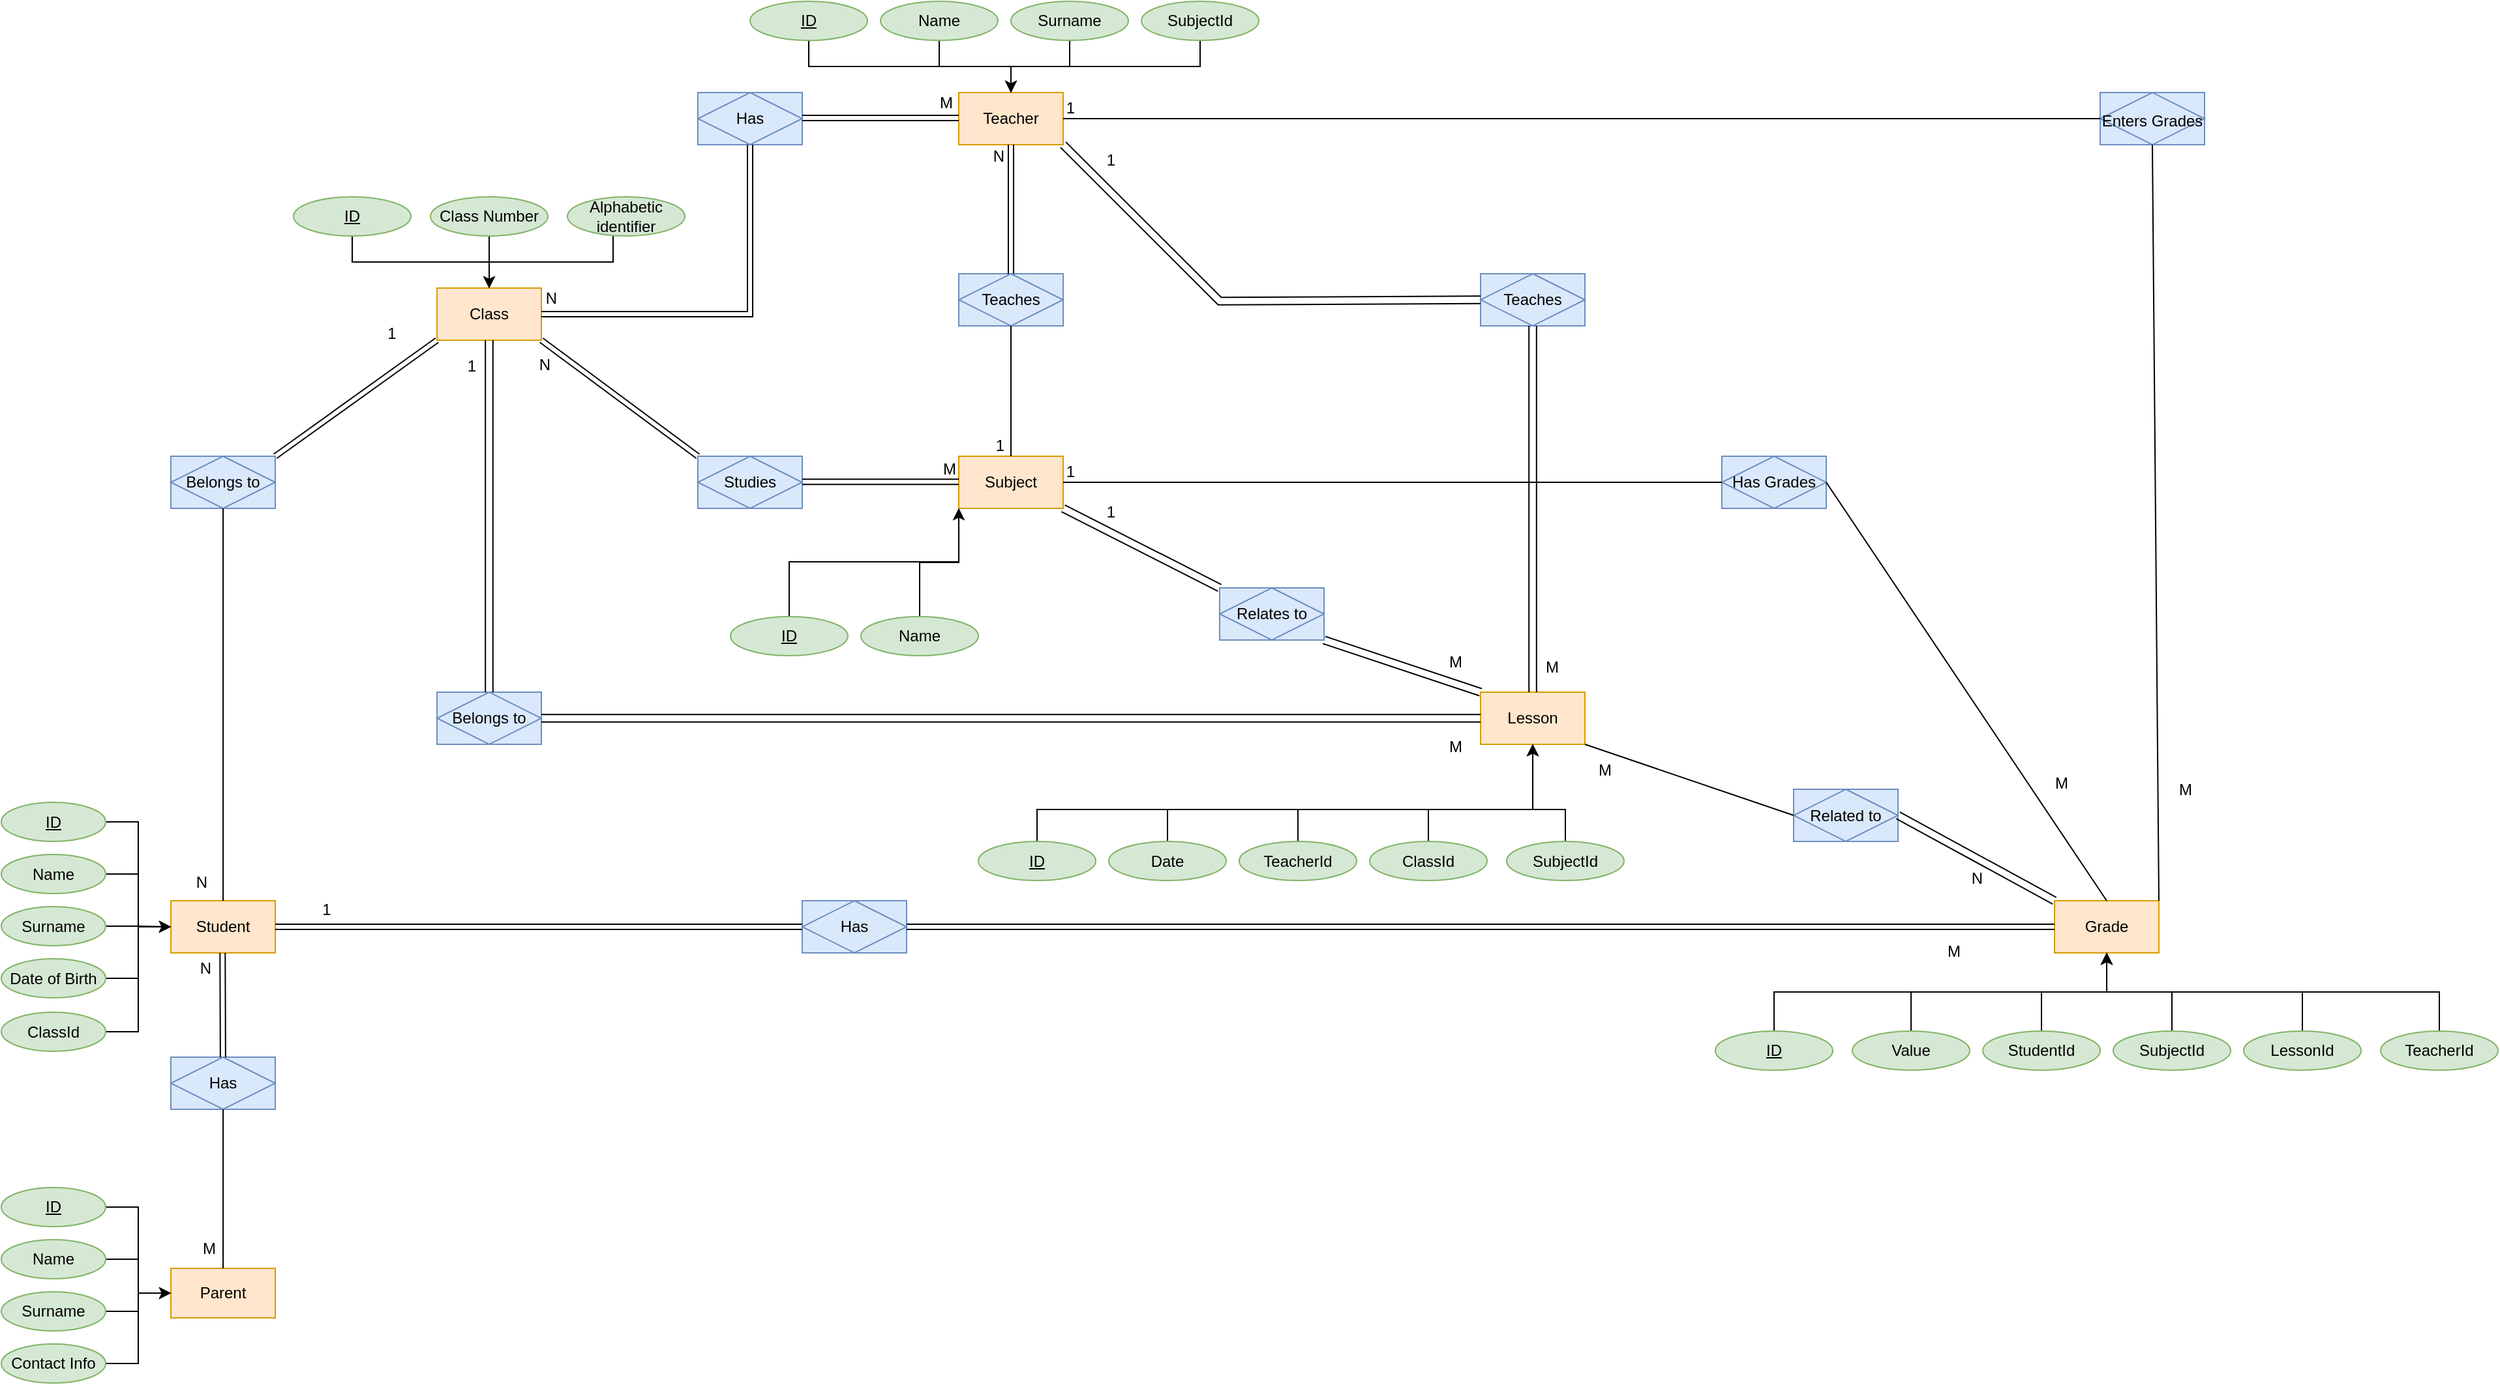 <mxfile version="22.0.8" type="device" pages="2">
  <diagram name="Страница — 1" id="Nd0zr17Eo7cc95A9aSMg">
    <mxGraphModel dx="1669" dy="674" grid="1" gridSize="10" guides="1" tooltips="1" connect="1" arrows="1" fold="1" page="1" pageScale="1" pageWidth="3300" pageHeight="4681" math="0" shadow="0">
      <root>
        <mxCell id="0" />
        <mxCell id="1" parent="0" />
        <mxCell id="23p0zSZ361LVQk1D0dd5-1" value="Student&lt;br&gt;" style="rounded=0;whiteSpace=wrap;html=1;fillColor=#ffe6cc;strokeColor=#d79b00;" parent="1" vertex="1">
          <mxGeometry x="236" y="760" width="80" height="40" as="geometry" />
        </mxCell>
        <mxCell id="23p0zSZ361LVQk1D0dd5-46" style="edgeStyle=orthogonalEdgeStyle;rounded=0;orthogonalLoop=1;jettySize=auto;html=1;entryX=0;entryY=0.5;entryDx=0;entryDy=0;" parent="1" source="23p0zSZ361LVQk1D0dd5-2" target="23p0zSZ361LVQk1D0dd5-1" edge="1">
          <mxGeometry relative="1" as="geometry" />
        </mxCell>
        <mxCell id="23p0zSZ361LVQk1D0dd5-2" value="&lt;u&gt;ID&lt;/u&gt;" style="ellipse;whiteSpace=wrap;html=1;fillColor=#d5e8d4;strokeColor=#82b366;" parent="1" vertex="1">
          <mxGeometry x="106" y="684.5" width="80" height="30" as="geometry" />
        </mxCell>
        <mxCell id="23p0zSZ361LVQk1D0dd5-44" style="edgeStyle=orthogonalEdgeStyle;rounded=0;orthogonalLoop=1;jettySize=auto;html=1;entryX=0;entryY=0.5;entryDx=0;entryDy=0;" parent="1" source="23p0zSZ361LVQk1D0dd5-3" target="23p0zSZ361LVQk1D0dd5-1" edge="1">
          <mxGeometry relative="1" as="geometry" />
        </mxCell>
        <mxCell id="23p0zSZ361LVQk1D0dd5-3" value="Name" style="ellipse;whiteSpace=wrap;html=1;fillColor=#d5e8d4;strokeColor=#82b366;" parent="1" vertex="1">
          <mxGeometry x="106" y="724.5" width="80" height="30" as="geometry" />
        </mxCell>
        <mxCell id="AqB2Rs3mdMIoe19Igv_4-3" style="edgeStyle=orthogonalEdgeStyle;rounded=0;orthogonalLoop=1;jettySize=auto;html=1;entryX=0;entryY=0.5;entryDx=0;entryDy=0;" edge="1" parent="1" source="23p0zSZ361LVQk1D0dd5-7" target="23p0zSZ361LVQk1D0dd5-1">
          <mxGeometry relative="1" as="geometry" />
        </mxCell>
        <mxCell id="23p0zSZ361LVQk1D0dd5-7" value="Surname" style="ellipse;whiteSpace=wrap;html=1;fillColor=#d5e8d4;strokeColor=#82b366;" parent="1" vertex="1">
          <mxGeometry x="106" y="764.5" width="80" height="30" as="geometry" />
        </mxCell>
        <mxCell id="23p0zSZ361LVQk1D0dd5-47" style="edgeStyle=orthogonalEdgeStyle;rounded=0;orthogonalLoop=1;jettySize=auto;html=1;entryX=0;entryY=0.5;entryDx=0;entryDy=0;" parent="1" source="23p0zSZ361LVQk1D0dd5-8" target="23p0zSZ361LVQk1D0dd5-1" edge="1">
          <mxGeometry relative="1" as="geometry" />
        </mxCell>
        <mxCell id="23p0zSZ361LVQk1D0dd5-8" value="Date of Birth" style="ellipse;whiteSpace=wrap;html=1;fillColor=#d5e8d4;strokeColor=#82b366;" parent="1" vertex="1">
          <mxGeometry x="106" y="804.5" width="80" height="30" as="geometry" />
        </mxCell>
        <mxCell id="23p0zSZ361LVQk1D0dd5-21" value="Class" style="rounded=0;whiteSpace=wrap;html=1;fillColor=#ffe6cc;strokeColor=#d79b00;" parent="1" vertex="1">
          <mxGeometry x="440" y="290" width="80" height="40" as="geometry" />
        </mxCell>
        <mxCell id="23p0zSZ361LVQk1D0dd5-27" style="edgeStyle=orthogonalEdgeStyle;rounded=0;orthogonalLoop=1;jettySize=auto;html=1;" parent="1" source="23p0zSZ361LVQk1D0dd5-22" target="23p0zSZ361LVQk1D0dd5-21" edge="1">
          <mxGeometry relative="1" as="geometry">
            <Array as="points">
              <mxPoint x="375" y="270" />
              <mxPoint x="480" y="270" />
            </Array>
          </mxGeometry>
        </mxCell>
        <mxCell id="23p0zSZ361LVQk1D0dd5-22" value="&lt;u&gt;ID&lt;/u&gt;" style="ellipse;whiteSpace=wrap;html=1;fillColor=#d5e8d4;strokeColor=#82b366;" parent="1" vertex="1">
          <mxGeometry x="330" y="220" width="90" height="30" as="geometry" />
        </mxCell>
        <mxCell id="23p0zSZ361LVQk1D0dd5-28" value="" style="edgeStyle=orthogonalEdgeStyle;rounded=0;orthogonalLoop=1;jettySize=auto;html=1;" parent="1" source="23p0zSZ361LVQk1D0dd5-23" target="23p0zSZ361LVQk1D0dd5-21" edge="1">
          <mxGeometry relative="1" as="geometry">
            <Array as="points">
              <mxPoint x="480" y="270" />
              <mxPoint x="480" y="270" />
            </Array>
          </mxGeometry>
        </mxCell>
        <mxCell id="23p0zSZ361LVQk1D0dd5-23" value="Class Number" style="ellipse;whiteSpace=wrap;html=1;fillColor=#d5e8d4;strokeColor=#82b366;" parent="1" vertex="1">
          <mxGeometry x="435" y="220" width="90" height="30" as="geometry" />
        </mxCell>
        <mxCell id="23p0zSZ361LVQk1D0dd5-29" style="edgeStyle=orthogonalEdgeStyle;rounded=0;orthogonalLoop=1;jettySize=auto;html=1;" parent="1" target="23p0zSZ361LVQk1D0dd5-21" edge="1">
          <mxGeometry relative="1" as="geometry">
            <mxPoint x="575" y="249.625" as="sourcePoint" />
            <Array as="points">
              <mxPoint x="575" y="270" />
              <mxPoint x="480" y="270" />
            </Array>
          </mxGeometry>
        </mxCell>
        <mxCell id="23p0zSZ361LVQk1D0dd5-25" value="Alphabetic identifier" style="ellipse;whiteSpace=wrap;html=1;fillColor=#d5e8d4;strokeColor=#82b366;" parent="1" vertex="1">
          <mxGeometry x="540" y="220" width="90" height="30" as="geometry" />
        </mxCell>
        <mxCell id="23p0zSZ361LVQk1D0dd5-30" value="Belongs to" style="shape=associativeEntity;whiteSpace=wrap;html=1;align=center;fillColor=#dae8fc;strokeColor=#6c8ebf;" parent="1" vertex="1">
          <mxGeometry x="236" y="419" width="80" height="40" as="geometry" />
        </mxCell>
        <mxCell id="23p0zSZ361LVQk1D0dd5-49" value="" style="shape=link;html=1;rounded=0;exitX=0;exitY=1;exitDx=0;exitDy=0;entryX=1;entryY=0;entryDx=0;entryDy=0;" parent="1" target="23p0zSZ361LVQk1D0dd5-30" edge="1" source="23p0zSZ361LVQk1D0dd5-21">
          <mxGeometry relative="1" as="geometry">
            <mxPoint x="479.71" y="330" as="sourcePoint" />
            <mxPoint x="480" y="370" as="targetPoint" />
          </mxGeometry>
        </mxCell>
        <mxCell id="23p0zSZ361LVQk1D0dd5-54" value="Parent" style="rounded=0;whiteSpace=wrap;html=1;fillColor=#ffe6cc;strokeColor=#d79b00;" parent="1" vertex="1">
          <mxGeometry x="236" y="1042" width="80" height="38" as="geometry" />
        </mxCell>
        <mxCell id="23p0zSZ361LVQk1D0dd5-63" style="edgeStyle=orthogonalEdgeStyle;rounded=0;orthogonalLoop=1;jettySize=auto;html=1;entryX=0;entryY=0.5;entryDx=0;entryDy=0;" parent="1" source="23p0zSZ361LVQk1D0dd5-57" target="23p0zSZ361LVQk1D0dd5-54" edge="1">
          <mxGeometry relative="1" as="geometry" />
        </mxCell>
        <mxCell id="23p0zSZ361LVQk1D0dd5-57" value="&lt;u&gt;ID&lt;/u&gt;" style="ellipse;whiteSpace=wrap;html=1;fillColor=#d5e8d4;strokeColor=#82b366;" parent="1" vertex="1">
          <mxGeometry x="106" y="980" width="80" height="30" as="geometry" />
        </mxCell>
        <mxCell id="23p0zSZ361LVQk1D0dd5-64" style="edgeStyle=orthogonalEdgeStyle;rounded=0;orthogonalLoop=1;jettySize=auto;html=1;entryX=0;entryY=0.5;entryDx=0;entryDy=0;" parent="1" source="23p0zSZ361LVQk1D0dd5-58" target="23p0zSZ361LVQk1D0dd5-54" edge="1">
          <mxGeometry relative="1" as="geometry" />
        </mxCell>
        <mxCell id="23p0zSZ361LVQk1D0dd5-58" value="Name" style="ellipse;whiteSpace=wrap;html=1;fillColor=#d5e8d4;strokeColor=#82b366;" parent="1" vertex="1">
          <mxGeometry x="106" y="1020" width="80" height="30" as="geometry" />
        </mxCell>
        <mxCell id="23p0zSZ361LVQk1D0dd5-65" style="edgeStyle=orthogonalEdgeStyle;rounded=0;orthogonalLoop=1;jettySize=auto;html=1;entryX=0;entryY=0.5;entryDx=0;entryDy=0;" parent="1" source="23p0zSZ361LVQk1D0dd5-59" target="23p0zSZ361LVQk1D0dd5-54" edge="1">
          <mxGeometry relative="1" as="geometry" />
        </mxCell>
        <mxCell id="23p0zSZ361LVQk1D0dd5-59" value="Surname" style="ellipse;whiteSpace=wrap;html=1;fillColor=#d5e8d4;strokeColor=#82b366;" parent="1" vertex="1">
          <mxGeometry x="106" y="1060" width="80" height="30" as="geometry" />
        </mxCell>
        <mxCell id="23p0zSZ361LVQk1D0dd5-66" style="edgeStyle=orthogonalEdgeStyle;rounded=0;orthogonalLoop=1;jettySize=auto;html=1;entryX=0;entryY=0.5;entryDx=0;entryDy=0;" parent="1" source="23p0zSZ361LVQk1D0dd5-60" target="23p0zSZ361LVQk1D0dd5-54" edge="1">
          <mxGeometry relative="1" as="geometry" />
        </mxCell>
        <mxCell id="23p0zSZ361LVQk1D0dd5-60" value="Contact Info" style="ellipse;whiteSpace=wrap;html=1;fillColor=#d5e8d4;strokeColor=#82b366;" parent="1" vertex="1">
          <mxGeometry x="106" y="1100" width="80" height="30" as="geometry" />
        </mxCell>
        <mxCell id="23p0zSZ361LVQk1D0dd5-62" value="Has" style="shape=associativeEntity;whiteSpace=wrap;html=1;align=center;fillColor=#dae8fc;strokeColor=#6c8ebf;" parent="1" vertex="1">
          <mxGeometry x="236" y="880" width="80" height="40" as="geometry" />
        </mxCell>
        <mxCell id="23p0zSZ361LVQk1D0dd5-68" value="" style="shape=link;html=1;rounded=0;exitX=0.5;exitY=1;exitDx=0;exitDy=0;entryX=0.5;entryY=0;entryDx=0;entryDy=0;" parent="1" edge="1">
          <mxGeometry relative="1" as="geometry">
            <mxPoint x="275.64" y="800" as="sourcePoint" />
            <mxPoint x="275.93" y="880" as="targetPoint" />
          </mxGeometry>
        </mxCell>
        <mxCell id="23p0zSZ361LVQk1D0dd5-69" value="N" style="resizable=0;html=1;align=right;verticalAlign=bottom;" parent="23p0zSZ361LVQk1D0dd5-68" connectable="0" vertex="1">
          <mxGeometry x="1" relative="1" as="geometry">
            <mxPoint x="-8" y="-59" as="offset" />
          </mxGeometry>
        </mxCell>
        <mxCell id="23p0zSZ361LVQk1D0dd5-73" value="Teacher" style="rounded=0;whiteSpace=wrap;html=1;fillColor=#ffe6cc;strokeColor=#d79b00;" parent="1" vertex="1">
          <mxGeometry x="840" y="140" width="80" height="40" as="geometry" />
        </mxCell>
        <mxCell id="23p0zSZ361LVQk1D0dd5-78" style="edgeStyle=orthogonalEdgeStyle;rounded=0;orthogonalLoop=1;jettySize=auto;html=1;entryX=0.5;entryY=0;entryDx=0;entryDy=0;" parent="1" source="23p0zSZ361LVQk1D0dd5-74" target="23p0zSZ361LVQk1D0dd5-73" edge="1">
          <mxGeometry relative="1" as="geometry">
            <Array as="points">
              <mxPoint x="725" y="120" />
              <mxPoint x="880" y="120" />
            </Array>
          </mxGeometry>
        </mxCell>
        <mxCell id="23p0zSZ361LVQk1D0dd5-74" value="&lt;u&gt;ID&lt;/u&gt;" style="ellipse;whiteSpace=wrap;html=1;fillColor=#d5e8d4;strokeColor=#82b366;" parent="1" vertex="1">
          <mxGeometry x="680" y="70" width="90" height="30" as="geometry" />
        </mxCell>
        <mxCell id="23p0zSZ361LVQk1D0dd5-79" style="edgeStyle=orthogonalEdgeStyle;rounded=0;orthogonalLoop=1;jettySize=auto;html=1;exitX=0.5;exitY=1;exitDx=0;exitDy=0;entryX=0.5;entryY=0;entryDx=0;entryDy=0;" parent="1" source="23p0zSZ361LVQk1D0dd5-75" target="23p0zSZ361LVQk1D0dd5-73" edge="1">
          <mxGeometry relative="1" as="geometry" />
        </mxCell>
        <mxCell id="23p0zSZ361LVQk1D0dd5-75" value="Name" style="ellipse;whiteSpace=wrap;html=1;fillColor=#d5e8d4;strokeColor=#82b366;" parent="1" vertex="1">
          <mxGeometry x="780" y="70" width="90" height="30" as="geometry" />
        </mxCell>
        <mxCell id="23p0zSZ361LVQk1D0dd5-80" style="edgeStyle=orthogonalEdgeStyle;rounded=0;orthogonalLoop=1;jettySize=auto;html=1;entryX=0.5;entryY=0;entryDx=0;entryDy=0;" parent="1" source="23p0zSZ361LVQk1D0dd5-76" target="23p0zSZ361LVQk1D0dd5-73" edge="1">
          <mxGeometry relative="1" as="geometry" />
        </mxCell>
        <mxCell id="23p0zSZ361LVQk1D0dd5-76" value="Surname" style="ellipse;whiteSpace=wrap;html=1;fillColor=#d5e8d4;strokeColor=#82b366;" parent="1" vertex="1">
          <mxGeometry x="880" y="70" width="90" height="30" as="geometry" />
        </mxCell>
        <mxCell id="23p0zSZ361LVQk1D0dd5-81" style="edgeStyle=orthogonalEdgeStyle;rounded=0;orthogonalLoop=1;jettySize=auto;html=1;entryX=0.5;entryY=0;entryDx=0;entryDy=0;" parent="1" source="23p0zSZ361LVQk1D0dd5-77" target="23p0zSZ361LVQk1D0dd5-73" edge="1">
          <mxGeometry relative="1" as="geometry">
            <Array as="points">
              <mxPoint x="1025" y="120" />
              <mxPoint x="880" y="120" />
            </Array>
          </mxGeometry>
        </mxCell>
        <mxCell id="23p0zSZ361LVQk1D0dd5-77" value="SubjectId" style="ellipse;whiteSpace=wrap;html=1;fillColor=#d5e8d4;strokeColor=#82b366;" parent="1" vertex="1">
          <mxGeometry x="980" y="70" width="90" height="30" as="geometry" />
        </mxCell>
        <mxCell id="23p0zSZ361LVQk1D0dd5-82" value="Has" style="shape=associativeEntity;whiteSpace=wrap;html=1;align=center;fillColor=#dae8fc;strokeColor=#6c8ebf;" parent="1" vertex="1">
          <mxGeometry x="640" y="140" width="80" height="40" as="geometry" />
        </mxCell>
        <mxCell id="23p0zSZ361LVQk1D0dd5-83" value="" style="shape=link;html=1;rounded=0;exitX=0.5;exitY=1;exitDx=0;exitDy=0;entryX=1;entryY=0.5;entryDx=0;entryDy=0;" parent="1" source="23p0zSZ361LVQk1D0dd5-82" target="23p0zSZ361LVQk1D0dd5-21" edge="1">
          <mxGeometry relative="1" as="geometry">
            <mxPoint x="580" y="140" as="sourcePoint" />
            <mxPoint x="580.29" y="220" as="targetPoint" />
            <Array as="points">
              <mxPoint x="680" y="310" />
            </Array>
          </mxGeometry>
        </mxCell>
        <mxCell id="23p0zSZ361LVQk1D0dd5-89" value="" style="shape=link;html=1;rounded=0;exitX=0;exitY=0.5;exitDx=0;exitDy=0;entryX=1;entryY=0.5;entryDx=0;entryDy=0;" parent="1" edge="1">
          <mxGeometry relative="1" as="geometry">
            <mxPoint x="840" y="159.55" as="sourcePoint" />
            <mxPoint x="720" y="159.55" as="targetPoint" />
          </mxGeometry>
        </mxCell>
        <mxCell id="23p0zSZ361LVQk1D0dd5-95" value="Subject" style="rounded=0;whiteSpace=wrap;html=1;fillColor=#ffe6cc;strokeColor=#d79b00;" parent="1" vertex="1">
          <mxGeometry x="840" y="419" width="80" height="40" as="geometry" />
        </mxCell>
        <mxCell id="AqB2Rs3mdMIoe19Igv_4-44" style="edgeStyle=orthogonalEdgeStyle;rounded=0;orthogonalLoop=1;jettySize=auto;html=1;entryX=0;entryY=1;entryDx=0;entryDy=0;" edge="1" parent="1" source="23p0zSZ361LVQk1D0dd5-96" target="23p0zSZ361LVQk1D0dd5-95">
          <mxGeometry relative="1" as="geometry">
            <Array as="points">
              <mxPoint x="710" y="500" />
              <mxPoint x="840" y="500" />
            </Array>
          </mxGeometry>
        </mxCell>
        <mxCell id="23p0zSZ361LVQk1D0dd5-96" value="&lt;u&gt;ID&lt;/u&gt;" style="ellipse;whiteSpace=wrap;html=1;fillColor=#d5e8d4;strokeColor=#82b366;" parent="1" vertex="1">
          <mxGeometry x="665" y="542" width="90" height="30" as="geometry" />
        </mxCell>
        <mxCell id="AqB2Rs3mdMIoe19Igv_4-37" style="edgeStyle=orthogonalEdgeStyle;rounded=0;orthogonalLoop=1;jettySize=auto;html=1;entryX=0;entryY=1;entryDx=0;entryDy=0;" edge="1" parent="1" source="23p0zSZ361LVQk1D0dd5-97" target="23p0zSZ361LVQk1D0dd5-95">
          <mxGeometry relative="1" as="geometry" />
        </mxCell>
        <mxCell id="23p0zSZ361LVQk1D0dd5-97" value="Name" style="ellipse;whiteSpace=wrap;html=1;fillColor=#d5e8d4;strokeColor=#82b366;" parent="1" vertex="1">
          <mxGeometry x="765" y="542" width="90" height="30" as="geometry" />
        </mxCell>
        <mxCell id="23p0zSZ361LVQk1D0dd5-101" value="Studies" style="shape=associativeEntity;whiteSpace=wrap;html=1;align=center;fillColor=#dae8fc;strokeColor=#6c8ebf;" parent="1" vertex="1">
          <mxGeometry x="640" y="419" width="80" height="40" as="geometry" />
        </mxCell>
        <mxCell id="23p0zSZ361LVQk1D0dd5-107" value="" style="shape=link;html=1;rounded=0;entryX=1;entryY=1;entryDx=0;entryDy=0;exitX=0;exitY=0;exitDx=0;exitDy=0;" parent="1" source="23p0zSZ361LVQk1D0dd5-101" target="23p0zSZ361LVQk1D0dd5-21" edge="1">
          <mxGeometry relative="1" as="geometry">
            <mxPoint x="740" y="380" as="sourcePoint" />
            <mxPoint x="580" y="379" as="targetPoint" />
            <Array as="points" />
          </mxGeometry>
        </mxCell>
        <mxCell id="23p0zSZ361LVQk1D0dd5-109" value="" style="shape=link;html=1;rounded=0;exitX=0;exitY=0.5;exitDx=0;exitDy=0;entryX=1;entryY=0.5;entryDx=0;entryDy=0;" parent="1" edge="1">
          <mxGeometry relative="1" as="geometry">
            <mxPoint x="840" y="438.57" as="sourcePoint" />
            <mxPoint x="720" y="438.57" as="targetPoint" />
          </mxGeometry>
        </mxCell>
        <mxCell id="23p0zSZ361LVQk1D0dd5-113" value="M" style="resizable=0;html=1;align=right;verticalAlign=bottom;" parent="1" connectable="0" vertex="1">
          <mxGeometry x="838.0" y="437.999" as="geometry" />
        </mxCell>
        <mxCell id="23p0zSZ361LVQk1D0dd5-116" value="N" style="resizable=0;html=1;align=right;verticalAlign=bottom;" parent="1" connectable="0" vertex="1">
          <mxGeometry x="532.0" y="306.999" as="geometry" />
        </mxCell>
        <mxCell id="23p0zSZ361LVQk1D0dd5-117" value="N" style="resizable=0;html=1;align=right;verticalAlign=bottom;" parent="1" connectable="0" vertex="1">
          <mxGeometry x="527.0" y="357.999" as="geometry" />
        </mxCell>
        <mxCell id="23p0zSZ361LVQk1D0dd5-118" value="N" style="resizable=0;html=1;align=right;verticalAlign=bottom;" parent="1" connectable="0" vertex="1">
          <mxGeometry x="264.0" y="754.999" as="geometry" />
        </mxCell>
        <mxCell id="23p0zSZ361LVQk1D0dd5-120" value="Teaches" style="shape=associativeEntity;whiteSpace=wrap;html=1;align=center;fillColor=#dae8fc;strokeColor=#6c8ebf;" parent="1" vertex="1">
          <mxGeometry x="840" y="279" width="80" height="40" as="geometry" />
        </mxCell>
        <mxCell id="23p0zSZ361LVQk1D0dd5-121" value="" style="shape=link;html=1;rounded=0;entryX=0.5;entryY=1;entryDx=0;entryDy=0;exitX=0.5;exitY=0;exitDx=0;exitDy=0;" parent="1" source="23p0zSZ361LVQk1D0dd5-120" target="23p0zSZ361LVQk1D0dd5-73" edge="1">
          <mxGeometry relative="1" as="geometry">
            <mxPoint x="880" y="270" as="sourcePoint" />
            <mxPoint x="880" y="191" as="targetPoint" />
          </mxGeometry>
        </mxCell>
        <mxCell id="23p0zSZ361LVQk1D0dd5-122" value="M" style="text;html=1;align=center;verticalAlign=middle;resizable=0;points=[];autosize=1;strokeColor=none;fillColor=none;" parent="1" vertex="1">
          <mxGeometry x="815" y="133" width="30" height="30" as="geometry" />
        </mxCell>
        <mxCell id="23p0zSZ361LVQk1D0dd5-124" value="N" style="resizable=0;html=1;align=right;verticalAlign=bottom;" parent="1" connectable="0" vertex="1">
          <mxGeometry x="875.0" y="197.999" as="geometry" />
        </mxCell>
        <mxCell id="23p0zSZ361LVQk1D0dd5-127" value="Grade" style="rounded=0;whiteSpace=wrap;html=1;fillColor=#ffe6cc;strokeColor=#d79b00;" parent="1" vertex="1">
          <mxGeometry x="1680" y="760" width="80" height="40" as="geometry" />
        </mxCell>
        <mxCell id="AqB2Rs3mdMIoe19Igv_4-20" style="edgeStyle=orthogonalEdgeStyle;rounded=0;orthogonalLoop=1;jettySize=auto;html=1;" edge="1" parent="1" source="23p0zSZ361LVQk1D0dd5-128" target="23p0zSZ361LVQk1D0dd5-127">
          <mxGeometry relative="1" as="geometry">
            <Array as="points">
              <mxPoint x="1465" y="830" />
              <mxPoint x="1720" y="830" />
            </Array>
          </mxGeometry>
        </mxCell>
        <mxCell id="23p0zSZ361LVQk1D0dd5-128" value="&lt;u&gt;ID&lt;/u&gt;" style="ellipse;whiteSpace=wrap;html=1;fillColor=#d5e8d4;strokeColor=#82b366;" parent="1" vertex="1">
          <mxGeometry x="1420" y="860" width="90" height="30" as="geometry" />
        </mxCell>
        <mxCell id="AqB2Rs3mdMIoe19Igv_4-22" style="edgeStyle=orthogonalEdgeStyle;rounded=0;orthogonalLoop=1;jettySize=auto;html=1;" edge="1" parent="1" source="23p0zSZ361LVQk1D0dd5-129" target="23p0zSZ361LVQk1D0dd5-127">
          <mxGeometry relative="1" as="geometry">
            <Array as="points">
              <mxPoint x="1570" y="830" />
              <mxPoint x="1720" y="830" />
            </Array>
          </mxGeometry>
        </mxCell>
        <mxCell id="23p0zSZ361LVQk1D0dd5-129" value="Value" style="ellipse;whiteSpace=wrap;html=1;fillColor=#d5e8d4;strokeColor=#82b366;" parent="1" vertex="1">
          <mxGeometry x="1525" y="860" width="90" height="30" as="geometry" />
        </mxCell>
        <mxCell id="AqB2Rs3mdMIoe19Igv_4-23" style="edgeStyle=orthogonalEdgeStyle;rounded=0;orthogonalLoop=1;jettySize=auto;html=1;entryX=0.5;entryY=1;entryDx=0;entryDy=0;" edge="1" parent="1" source="23p0zSZ361LVQk1D0dd5-130" target="23p0zSZ361LVQk1D0dd5-127">
          <mxGeometry relative="1" as="geometry" />
        </mxCell>
        <mxCell id="23p0zSZ361LVQk1D0dd5-130" value="StudentId" style="ellipse;whiteSpace=wrap;html=1;fillColor=#d5e8d4;strokeColor=#82b366;" parent="1" vertex="1">
          <mxGeometry x="1625" y="860" width="90" height="30" as="geometry" />
        </mxCell>
        <mxCell id="AqB2Rs3mdMIoe19Igv_4-24" style="edgeStyle=orthogonalEdgeStyle;rounded=0;orthogonalLoop=1;jettySize=auto;html=1;entryX=0.5;entryY=1;entryDx=0;entryDy=0;" edge="1" parent="1" source="23p0zSZ361LVQk1D0dd5-131" target="23p0zSZ361LVQk1D0dd5-127">
          <mxGeometry relative="1" as="geometry" />
        </mxCell>
        <mxCell id="23p0zSZ361LVQk1D0dd5-131" value="SubjectId" style="ellipse;whiteSpace=wrap;html=1;fillColor=#d5e8d4;strokeColor=#82b366;" parent="1" vertex="1">
          <mxGeometry x="1725" y="860" width="90" height="30" as="geometry" />
        </mxCell>
        <mxCell id="AqB2Rs3mdMIoe19Igv_4-25" style="edgeStyle=orthogonalEdgeStyle;rounded=0;orthogonalLoop=1;jettySize=auto;html=1;entryX=0.5;entryY=1;entryDx=0;entryDy=0;" edge="1" parent="1" source="23p0zSZ361LVQk1D0dd5-132" target="23p0zSZ361LVQk1D0dd5-127">
          <mxGeometry relative="1" as="geometry">
            <Array as="points">
              <mxPoint x="1870" y="830" />
              <mxPoint x="1720" y="830" />
            </Array>
          </mxGeometry>
        </mxCell>
        <mxCell id="23p0zSZ361LVQk1D0dd5-132" value="LessonId" style="ellipse;whiteSpace=wrap;html=1;fillColor=#d5e8d4;strokeColor=#82b366;" parent="1" vertex="1">
          <mxGeometry x="1825" y="860" width="90" height="30" as="geometry" />
        </mxCell>
        <mxCell id="23p0zSZ361LVQk1D0dd5-139" value="Has" style="shape=associativeEntity;whiteSpace=wrap;html=1;align=center;fillColor=#dae8fc;strokeColor=#6c8ebf;" parent="1" vertex="1">
          <mxGeometry x="720" y="760" width="80" height="40" as="geometry" />
        </mxCell>
        <mxCell id="23p0zSZ361LVQk1D0dd5-141" value="" style="shape=link;html=1;rounded=0;entryX=1;entryY=0.5;entryDx=0;entryDy=0;exitX=0;exitY=0.5;exitDx=0;exitDy=0;" parent="1" source="23p0zSZ361LVQk1D0dd5-139" target="23p0zSZ361LVQk1D0dd5-1" edge="1">
          <mxGeometry relative="1" as="geometry">
            <mxPoint x="680" y="525" as="sourcePoint" />
            <mxPoint x="560" y="596" as="targetPoint" />
            <Array as="points" />
          </mxGeometry>
        </mxCell>
        <mxCell id="23p0zSZ361LVQk1D0dd5-142" value="" style="shape=link;html=1;rounded=0;exitX=0;exitY=0.5;exitDx=0;exitDy=0;entryX=1;entryY=0.5;entryDx=0;entryDy=0;" parent="1" source="23p0zSZ361LVQk1D0dd5-127" target="23p0zSZ361LVQk1D0dd5-139" edge="1">
          <mxGeometry relative="1" as="geometry">
            <mxPoint x="950" y="599.47" as="sourcePoint" />
            <mxPoint x="830" y="599.47" as="targetPoint" />
          </mxGeometry>
        </mxCell>
        <mxCell id="23p0zSZ361LVQk1D0dd5-144" value="1" style="text;html=1;align=center;verticalAlign=middle;resizable=0;points=[];autosize=1;strokeColor=none;fillColor=none;" parent="1" vertex="1">
          <mxGeometry x="340" y="752" width="30" height="30" as="geometry" />
        </mxCell>
        <mxCell id="23p0zSZ361LVQk1D0dd5-145" value="M" style="resizable=0;html=1;align=right;verticalAlign=bottom;" parent="1" connectable="0" vertex="1">
          <mxGeometry x="940.0" y="989.999" as="geometry">
            <mxPoint x="668" y="-182" as="offset" />
          </mxGeometry>
        </mxCell>
        <mxCell id="23p0zSZ361LVQk1D0dd5-146" value="Enters Grades&lt;span style=&quot;color: rgb(209, 213, 219); font-family: Söhne, ui-sans-serif, system-ui, -apple-system, &amp;quot;Segoe UI&amp;quot;, Roboto, Ubuntu, Cantarell, &amp;quot;Noto Sans&amp;quot;, sans-serif, &amp;quot;Helvetica Neue&amp;quot;, Arial, &amp;quot;Apple Color Emoji&amp;quot;, &amp;quot;Segoe UI Emoji&amp;quot;, &amp;quot;Segoe UI Symbol&amp;quot;, &amp;quot;Noto Color Emoji&amp;quot;; font-size: 16px; text-align: left; background-color: rgb(68, 70, 84);&quot;&gt; &lt;/span&gt;" style="shape=associativeEntity;whiteSpace=wrap;html=1;align=center;fillColor=#dae8fc;strokeColor=#6c8ebf;" parent="1" vertex="1">
          <mxGeometry x="1715" y="140" width="80" height="40" as="geometry" />
        </mxCell>
        <mxCell id="23p0zSZ361LVQk1D0dd5-147" value="" style="endArrow=none;html=1;rounded=0;exitX=0;exitY=0.5;exitDx=0;exitDy=0;entryX=1;entryY=0.5;entryDx=0;entryDy=0;" parent="1" source="23p0zSZ361LVQk1D0dd5-146" target="23p0zSZ361LVQk1D0dd5-73" edge="1">
          <mxGeometry relative="1" as="geometry">
            <mxPoint x="1080" y="154" as="sourcePoint" />
            <mxPoint x="1070" y="220" as="targetPoint" />
            <Array as="points" />
          </mxGeometry>
        </mxCell>
        <mxCell id="23p0zSZ361LVQk1D0dd5-148" value="1" style="resizable=0;html=1;align=right;verticalAlign=bottom;" parent="23p0zSZ361LVQk1D0dd5-147" connectable="0" vertex="1">
          <mxGeometry x="1" relative="1" as="geometry">
            <mxPoint x="9" as="offset" />
          </mxGeometry>
        </mxCell>
        <mxCell id="23p0zSZ361LVQk1D0dd5-149" value="" style="endArrow=none;html=1;rounded=0;exitX=1;exitY=0;exitDx=0;exitDy=0;entryX=0.5;entryY=1;entryDx=0;entryDy=0;" parent="1" source="23p0zSZ361LVQk1D0dd5-127" target="23p0zSZ361LVQk1D0dd5-146" edge="1">
          <mxGeometry relative="1" as="geometry">
            <mxPoint x="1430" y="220" as="sourcePoint" />
            <mxPoint x="1190" y="220" as="targetPoint" />
            <Array as="points" />
          </mxGeometry>
        </mxCell>
        <mxCell id="23p0zSZ361LVQk1D0dd5-153" value="M" style="text;html=1;align=center;verticalAlign=middle;resizable=0;points=[];autosize=1;strokeColor=none;fillColor=none;" parent="1" vertex="1">
          <mxGeometry x="1765" y="660" width="30" height="30" as="geometry" />
        </mxCell>
        <mxCell id="23p0zSZ361LVQk1D0dd5-154" value="Has Grades" style="shape=associativeEntity;whiteSpace=wrap;html=1;align=center;fillColor=#dae8fc;strokeColor=#6c8ebf;" parent="1" vertex="1">
          <mxGeometry x="1425" y="419" width="80" height="40" as="geometry" />
        </mxCell>
        <mxCell id="23p0zSZ361LVQk1D0dd5-155" value="" style="endArrow=none;html=1;rounded=0;exitX=0;exitY=0.5;exitDx=0;exitDy=0;entryX=1;entryY=0.5;entryDx=0;entryDy=0;" parent="1" source="23p0zSZ361LVQk1D0dd5-154" target="23p0zSZ361LVQk1D0dd5-95" edge="1">
          <mxGeometry relative="1" as="geometry">
            <mxPoint x="1160" y="330" as="sourcePoint" />
            <mxPoint x="920" y="330" as="targetPoint" />
            <Array as="points" />
          </mxGeometry>
        </mxCell>
        <mxCell id="23p0zSZ361LVQk1D0dd5-156" value="1" style="resizable=0;html=1;align=right;verticalAlign=bottom;" parent="23p0zSZ361LVQk1D0dd5-155" connectable="0" vertex="1">
          <mxGeometry x="1" relative="1" as="geometry">
            <mxPoint x="9" as="offset" />
          </mxGeometry>
        </mxCell>
        <mxCell id="23p0zSZ361LVQk1D0dd5-157" value="" style="endArrow=none;html=1;rounded=0;exitX=0.5;exitY=0;exitDx=0;exitDy=0;entryX=1;entryY=0.5;entryDx=0;entryDy=0;" parent="1" source="23p0zSZ361LVQk1D0dd5-127" target="23p0zSZ361LVQk1D0dd5-154" edge="1">
          <mxGeometry relative="1" as="geometry">
            <mxPoint x="1210" y="590" as="sourcePoint" />
            <mxPoint x="1210" y="190" as="targetPoint" />
            <Array as="points" />
          </mxGeometry>
        </mxCell>
        <mxCell id="23p0zSZ361LVQk1D0dd5-158" value="M" style="text;html=1;align=center;verticalAlign=middle;resizable=0;points=[];autosize=1;strokeColor=none;fillColor=none;" parent="1" vertex="1">
          <mxGeometry x="1670" y="654.5" width="30" height="30" as="geometry" />
        </mxCell>
        <mxCell id="AqB2Rs3mdMIoe19Igv_4-2" style="edgeStyle=orthogonalEdgeStyle;rounded=0;orthogonalLoop=1;jettySize=auto;html=1;entryX=0;entryY=0.5;entryDx=0;entryDy=0;" edge="1" parent="1" source="AqB2Rs3mdMIoe19Igv_4-1" target="23p0zSZ361LVQk1D0dd5-1">
          <mxGeometry relative="1" as="geometry" />
        </mxCell>
        <mxCell id="AqB2Rs3mdMIoe19Igv_4-1" value="ClassId" style="ellipse;whiteSpace=wrap;html=1;fillColor=#d5e8d4;strokeColor=#82b366;" vertex="1" parent="1">
          <mxGeometry x="106" y="845.5" width="80" height="30" as="geometry" />
        </mxCell>
        <mxCell id="AqB2Rs3mdMIoe19Igv_4-4" value="1" style="text;html=1;align=center;verticalAlign=middle;resizable=0;points=[];autosize=1;strokeColor=none;fillColor=none;" vertex="1" parent="1">
          <mxGeometry x="390" y="310" width="30" height="30" as="geometry" />
        </mxCell>
        <mxCell id="AqB2Rs3mdMIoe19Igv_4-7" value="" style="endArrow=none;html=1;rounded=0;exitX=0.5;exitY=0;exitDx=0;exitDy=0;entryX=0.5;entryY=1;entryDx=0;entryDy=0;" edge="1" parent="1" source="23p0zSZ361LVQk1D0dd5-1" target="23p0zSZ361LVQk1D0dd5-30">
          <mxGeometry relative="1" as="geometry">
            <mxPoint x="353" y="840.5" as="sourcePoint" />
            <mxPoint x="313" y="699.5" as="targetPoint" />
            <Array as="points" />
          </mxGeometry>
        </mxCell>
        <mxCell id="AqB2Rs3mdMIoe19Igv_4-8" value="" style="endArrow=none;html=1;rounded=0;exitX=0.5;exitY=0;exitDx=0;exitDy=0;" edge="1" parent="1" source="23p0zSZ361LVQk1D0dd5-54" target="23p0zSZ361LVQk1D0dd5-62">
          <mxGeometry relative="1" as="geometry">
            <mxPoint x="322.58" y="1000" as="sourcePoint" />
            <mxPoint x="322.58" y="920" as="targetPoint" />
            <Array as="points" />
          </mxGeometry>
        </mxCell>
        <mxCell id="AqB2Rs3mdMIoe19Igv_4-10" value="M" style="text;html=1;align=center;verticalAlign=middle;resizable=0;points=[];autosize=1;strokeColor=none;fillColor=none;" vertex="1" parent="1">
          <mxGeometry x="250" y="1012" width="30" height="30" as="geometry" />
        </mxCell>
        <mxCell id="AqB2Rs3mdMIoe19Igv_4-12" value="1" style="resizable=0;html=1;align=right;verticalAlign=bottom;" connectable="0" vertex="1" parent="1">
          <mxGeometry x="875.0" y="419" as="geometry" />
        </mxCell>
        <mxCell id="AqB2Rs3mdMIoe19Igv_4-13" value="" style="endArrow=none;html=1;rounded=0;exitX=0.5;exitY=1;exitDx=0;exitDy=0;entryX=0.5;entryY=0;entryDx=0;entryDy=0;" edge="1" parent="1" source="23p0zSZ361LVQk1D0dd5-120" target="23p0zSZ361LVQk1D0dd5-95">
          <mxGeometry relative="1" as="geometry">
            <mxPoint x="1040" y="380" as="sourcePoint" />
            <mxPoint x="920" y="380" as="targetPoint" />
            <Array as="points" />
          </mxGeometry>
        </mxCell>
        <mxCell id="AqB2Rs3mdMIoe19Igv_4-26" style="edgeStyle=orthogonalEdgeStyle;rounded=0;orthogonalLoop=1;jettySize=auto;html=1;entryX=0.5;entryY=1;entryDx=0;entryDy=0;" edge="1" parent="1" source="AqB2Rs3mdMIoe19Igv_4-15" target="23p0zSZ361LVQk1D0dd5-127">
          <mxGeometry relative="1" as="geometry">
            <Array as="points">
              <mxPoint x="1975" y="830" />
              <mxPoint x="1720" y="830" />
            </Array>
          </mxGeometry>
        </mxCell>
        <mxCell id="AqB2Rs3mdMIoe19Igv_4-15" value="TeacherId" style="ellipse;whiteSpace=wrap;html=1;fillColor=#d5e8d4;strokeColor=#82b366;" vertex="1" parent="1">
          <mxGeometry x="1930" y="860" width="90" height="30" as="geometry" />
        </mxCell>
        <mxCell id="AqB2Rs3mdMIoe19Igv_4-39" value="Lesson" style="rounded=0;whiteSpace=wrap;html=1;fillColor=#ffe6cc;strokeColor=#d79b00;" vertex="1" parent="1">
          <mxGeometry x="1240" y="600" width="80" height="40" as="geometry" />
        </mxCell>
        <mxCell id="AqB2Rs3mdMIoe19Igv_4-45" value="Relates to" style="shape=associativeEntity;whiteSpace=wrap;html=1;align=center;fillColor=#dae8fc;strokeColor=#6c8ebf;" vertex="1" parent="1">
          <mxGeometry x="1040" y="520" width="80" height="40" as="geometry" />
        </mxCell>
        <mxCell id="AqB2Rs3mdMIoe19Igv_4-46" value="" style="shape=link;html=1;rounded=0;exitX=0;exitY=0;exitDx=0;exitDy=0;entryX=1;entryY=1;entryDx=0;entryDy=0;width=5.789;" edge="1" parent="1" source="AqB2Rs3mdMIoe19Igv_4-45" target="23p0zSZ361LVQk1D0dd5-95">
          <mxGeometry relative="1" as="geometry">
            <mxPoint x="1060" y="500" as="sourcePoint" />
            <mxPoint x="940" y="500" as="targetPoint" />
          </mxGeometry>
        </mxCell>
        <mxCell id="AqB2Rs3mdMIoe19Igv_4-47" value="" style="shape=link;html=1;rounded=0;exitX=0;exitY=0;exitDx=0;exitDy=0;entryX=1;entryY=1;entryDx=0;entryDy=0;width=5.789;" edge="1" parent="1" source="AqB2Rs3mdMIoe19Igv_4-39" target="AqB2Rs3mdMIoe19Igv_4-45">
          <mxGeometry relative="1" as="geometry">
            <mxPoint x="1320" y="621" as="sourcePoint" />
            <mxPoint x="1200" y="560" as="targetPoint" />
          </mxGeometry>
        </mxCell>
        <mxCell id="AqB2Rs3mdMIoe19Igv_4-48" value="1" style="resizable=0;html=1;align=right;verticalAlign=bottom;" connectable="0" vertex="1" parent="1">
          <mxGeometry x="960" y="470.0" as="geometry" />
        </mxCell>
        <mxCell id="AqB2Rs3mdMIoe19Igv_4-49" value="M" style="resizable=0;html=1;align=right;verticalAlign=bottom;" connectable="0" vertex="1" parent="1">
          <mxGeometry x="1230.0" y="589.999" as="geometry">
            <mxPoint x="-4" y="-4" as="offset" />
          </mxGeometry>
        </mxCell>
        <mxCell id="AqB2Rs3mdMIoe19Igv_4-50" value="Teaches" style="shape=associativeEntity;whiteSpace=wrap;html=1;align=center;fillColor=#dae8fc;strokeColor=#6c8ebf;" vertex="1" parent="1">
          <mxGeometry x="1240" y="279" width="80" height="40" as="geometry" />
        </mxCell>
        <mxCell id="AqB2Rs3mdMIoe19Igv_4-52" value="" style="shape=link;html=1;rounded=0;exitX=0;exitY=0.5;exitDx=0;exitDy=0;entryX=1;entryY=1;entryDx=0;entryDy=0;width=5.789;" edge="1" parent="1" source="AqB2Rs3mdMIoe19Igv_4-50" target="23p0zSZ361LVQk1D0dd5-73">
          <mxGeometry relative="1" as="geometry">
            <mxPoint x="1120" y="307" as="sourcePoint" />
            <mxPoint x="1000" y="246" as="targetPoint" />
            <Array as="points">
              <mxPoint x="1040" y="300" />
            </Array>
          </mxGeometry>
        </mxCell>
        <mxCell id="AqB2Rs3mdMIoe19Igv_4-53" value="" style="shape=link;html=1;rounded=0;exitX=0.5;exitY=0;exitDx=0;exitDy=0;entryX=0.5;entryY=1;entryDx=0;entryDy=0;width=5.789;" edge="1" parent="1" source="AqB2Rs3mdMIoe19Igv_4-39" target="AqB2Rs3mdMIoe19Igv_4-50">
          <mxGeometry relative="1" as="geometry">
            <mxPoint x="1610" y="429" as="sourcePoint" />
            <mxPoint x="1290" y="330" as="targetPoint" />
          </mxGeometry>
        </mxCell>
        <mxCell id="AqB2Rs3mdMIoe19Igv_4-54" value="1" style="resizable=0;html=1;align=right;verticalAlign=bottom;" connectable="0" vertex="1" parent="1">
          <mxGeometry x="960" y="200.0" as="geometry" />
        </mxCell>
        <mxCell id="AqB2Rs3mdMIoe19Igv_4-55" value="M" style="resizable=0;html=1;align=right;verticalAlign=bottom;" connectable="0" vertex="1" parent="1">
          <mxGeometry x="1300.0" y="589.999" as="geometry" />
        </mxCell>
        <mxCell id="AqB2Rs3mdMIoe19Igv_4-57" value="Belongs to" style="shape=associativeEntity;whiteSpace=wrap;html=1;align=center;fillColor=#dae8fc;strokeColor=#6c8ebf;" vertex="1" parent="1">
          <mxGeometry x="440" y="600" width="80" height="40" as="geometry" />
        </mxCell>
        <mxCell id="AqB2Rs3mdMIoe19Igv_4-58" value="" style="shape=link;html=1;rounded=0;exitX=0.5;exitY=0;exitDx=0;exitDy=0;entryX=0.5;entryY=1;entryDx=0;entryDy=0;width=5.789;" edge="1" parent="1" source="AqB2Rs3mdMIoe19Igv_4-57" target="23p0zSZ361LVQk1D0dd5-21">
          <mxGeometry relative="1" as="geometry">
            <mxPoint x="587" y="520" as="sourcePoint" />
            <mxPoint x="467" y="459" as="targetPoint" />
          </mxGeometry>
        </mxCell>
        <mxCell id="AqB2Rs3mdMIoe19Igv_4-59" value="1" style="resizable=0;html=1;align=right;verticalAlign=bottom;" connectable="0" vertex="1" parent="1">
          <mxGeometry x="470" y="358.0" as="geometry" />
        </mxCell>
        <mxCell id="AqB2Rs3mdMIoe19Igv_4-60" value="" style="shape=link;html=1;rounded=0;exitX=0;exitY=0.5;exitDx=0;exitDy=0;entryX=1;entryY=0.5;entryDx=0;entryDy=0;width=5.789;" edge="1" parent="1" source="AqB2Rs3mdMIoe19Igv_4-39" target="AqB2Rs3mdMIoe19Igv_4-57">
          <mxGeometry relative="1" as="geometry">
            <mxPoint x="1110" y="680" as="sourcePoint" />
            <mxPoint x="990" y="640" as="targetPoint" />
          </mxGeometry>
        </mxCell>
        <mxCell id="AqB2Rs3mdMIoe19Igv_4-62" value="M" style="resizable=0;html=1;align=right;verticalAlign=bottom;" connectable="0" vertex="1" parent="1">
          <mxGeometry x="1230.0" y="654.499" as="geometry">
            <mxPoint x="-4" y="-4" as="offset" />
          </mxGeometry>
        </mxCell>
        <mxCell id="AqB2Rs3mdMIoe19Igv_4-63" value="Related to" style="shape=associativeEntity;whiteSpace=wrap;html=1;align=center;fillColor=#dae8fc;strokeColor=#6c8ebf;" vertex="1" parent="1">
          <mxGeometry x="1480" y="674.5" width="80" height="40" as="geometry" />
        </mxCell>
        <mxCell id="AqB2Rs3mdMIoe19Igv_4-64" value="" style="endArrow=none;html=1;rounded=0;exitX=1;exitY=1;exitDx=0;exitDy=0;entryX=0;entryY=0.5;entryDx=0;entryDy=0;" edge="1" parent="1" source="AqB2Rs3mdMIoe19Igv_4-39" target="AqB2Rs3mdMIoe19Igv_4-63">
          <mxGeometry relative="1" as="geometry">
            <mxPoint x="1410" y="674.5" as="sourcePoint" />
            <mxPoint x="1410" y="774.5" as="targetPoint" />
            <Array as="points" />
          </mxGeometry>
        </mxCell>
        <mxCell id="AqB2Rs3mdMIoe19Igv_4-65" value="" style="shape=link;html=1;rounded=0;exitX=0;exitY=0;exitDx=0;exitDy=0;entryX=1;entryY=0.5;entryDx=0;entryDy=0;width=5.789;" edge="1" parent="1" source="23p0zSZ361LVQk1D0dd5-127" target="AqB2Rs3mdMIoe19Igv_4-63">
          <mxGeometry relative="1" as="geometry">
            <mxPoint x="1680" y="715.5" as="sourcePoint" />
            <mxPoint x="1560" y="654.5" as="targetPoint" />
          </mxGeometry>
        </mxCell>
        <mxCell id="AqB2Rs3mdMIoe19Igv_4-66" value="M" style="text;html=1;align=center;verticalAlign=middle;resizable=0;points=[];autosize=1;strokeColor=none;fillColor=none;" vertex="1" parent="1">
          <mxGeometry x="1320" y="644.5" width="30" height="30" as="geometry" />
        </mxCell>
        <mxCell id="AqB2Rs3mdMIoe19Igv_4-67" value="N" style="resizable=0;html=1;align=right;verticalAlign=bottom;" connectable="0" vertex="1" parent="1">
          <mxGeometry x="1625.0" y="751.999" as="geometry" />
        </mxCell>
        <mxCell id="AqB2Rs3mdMIoe19Igv_4-86" style="edgeStyle=orthogonalEdgeStyle;rounded=0;orthogonalLoop=1;jettySize=auto;html=1;" edge="1" parent="1" source="AqB2Rs3mdMIoe19Igv_4-68" target="AqB2Rs3mdMIoe19Igv_4-39">
          <mxGeometry relative="1" as="geometry">
            <Array as="points">
              <mxPoint x="900" y="690" />
              <mxPoint x="1280" y="690" />
            </Array>
          </mxGeometry>
        </mxCell>
        <mxCell id="AqB2Rs3mdMIoe19Igv_4-68" value="&lt;u&gt;ID&lt;/u&gt;" style="ellipse;whiteSpace=wrap;html=1;fillColor=#d5e8d4;strokeColor=#82b366;" vertex="1" parent="1">
          <mxGeometry x="855" y="714.5" width="90" height="30" as="geometry" />
        </mxCell>
        <mxCell id="AqB2Rs3mdMIoe19Igv_4-88" style="edgeStyle=orthogonalEdgeStyle;rounded=0;orthogonalLoop=1;jettySize=auto;html=1;" edge="1" parent="1" source="AqB2Rs3mdMIoe19Igv_4-69" target="AqB2Rs3mdMIoe19Igv_4-39">
          <mxGeometry relative="1" as="geometry">
            <Array as="points">
              <mxPoint x="1000" y="690" />
              <mxPoint x="1280" y="690" />
            </Array>
          </mxGeometry>
        </mxCell>
        <mxCell id="AqB2Rs3mdMIoe19Igv_4-69" value="Date" style="ellipse;whiteSpace=wrap;html=1;fillColor=#d5e8d4;strokeColor=#82b366;" vertex="1" parent="1">
          <mxGeometry x="955" y="714.5" width="90" height="30" as="geometry" />
        </mxCell>
        <mxCell id="AqB2Rs3mdMIoe19Igv_4-89" style="edgeStyle=orthogonalEdgeStyle;rounded=0;orthogonalLoop=1;jettySize=auto;html=1;" edge="1" parent="1" source="AqB2Rs3mdMIoe19Igv_4-70" target="AqB2Rs3mdMIoe19Igv_4-39">
          <mxGeometry relative="1" as="geometry">
            <Array as="points">
              <mxPoint x="1100" y="690" />
              <mxPoint x="1280" y="690" />
            </Array>
          </mxGeometry>
        </mxCell>
        <mxCell id="AqB2Rs3mdMIoe19Igv_4-70" value="TeacherId" style="ellipse;whiteSpace=wrap;html=1;fillColor=#d5e8d4;strokeColor=#82b366;" vertex="1" parent="1">
          <mxGeometry x="1055" y="714.5" width="90" height="30" as="geometry" />
        </mxCell>
        <mxCell id="AqB2Rs3mdMIoe19Igv_4-90" style="edgeStyle=orthogonalEdgeStyle;rounded=0;orthogonalLoop=1;jettySize=auto;html=1;entryX=0.5;entryY=1;entryDx=0;entryDy=0;" edge="1" parent="1" source="AqB2Rs3mdMIoe19Igv_4-71" target="AqB2Rs3mdMIoe19Igv_4-39">
          <mxGeometry relative="1" as="geometry">
            <Array as="points">
              <mxPoint x="1200" y="690" />
              <mxPoint x="1280" y="690" />
            </Array>
          </mxGeometry>
        </mxCell>
        <mxCell id="AqB2Rs3mdMIoe19Igv_4-71" value="ClassId" style="ellipse;whiteSpace=wrap;html=1;fillColor=#d5e8d4;strokeColor=#82b366;" vertex="1" parent="1">
          <mxGeometry x="1155" y="714.5" width="90" height="30" as="geometry" />
        </mxCell>
        <mxCell id="AqB2Rs3mdMIoe19Igv_4-87" style="edgeStyle=orthogonalEdgeStyle;rounded=0;orthogonalLoop=1;jettySize=auto;html=1;" edge="1" parent="1" source="AqB2Rs3mdMIoe19Igv_4-72" target="AqB2Rs3mdMIoe19Igv_4-39">
          <mxGeometry relative="1" as="geometry">
            <Array as="points">
              <mxPoint x="1305" y="690" />
              <mxPoint x="1280" y="690" />
            </Array>
          </mxGeometry>
        </mxCell>
        <mxCell id="AqB2Rs3mdMIoe19Igv_4-72" value="SubjectId" style="ellipse;whiteSpace=wrap;html=1;fillColor=#d5e8d4;strokeColor=#82b366;" vertex="1" parent="1">
          <mxGeometry x="1260" y="714.5" width="90" height="30" as="geometry" />
        </mxCell>
      </root>
    </mxGraphModel>
  </diagram>
  <diagram id="ZV72nYSdx2qGLrBD1kMe" name="Страница — 2">
    <mxGraphModel dx="1430" dy="578" grid="1" gridSize="10" guides="1" tooltips="1" connect="1" arrows="1" fold="1" page="1" pageScale="1" pageWidth="3300" pageHeight="4681" math="0" shadow="0">
      <root>
        <mxCell id="0" />
        <mxCell id="1" parent="0" />
        <mxCell id="uDrUdtQKj3C7chHD4qGm-1" value="Student" style="swimlane;childLayout=stackLayout;horizontal=1;startSize=30;horizontalStack=0;rounded=1;fontSize=14;fontStyle=0;strokeWidth=2;resizeParent=0;resizeLast=1;shadow=0;dashed=0;align=center;fillColor=#d5e8d4;strokeColor=#82b366;" vertex="1" parent="1">
          <mxGeometry x="180" y="740" width="160" height="150" as="geometry">
            <mxRectangle x="410" y="50" width="70" height="30" as="alternateBounds" />
          </mxGeometry>
        </mxCell>
        <mxCell id="uDrUdtQKj3C7chHD4qGm-2" value="* id&#xa;name&#xa;host_id&#xa;invite_link&#xa;start_time&#xa;&#xa;dwqd&#xa;qwdwqd" style="align=left;strokeColor=none;fillColor=none;spacingLeft=4;fontSize=12;verticalAlign=top;resizable=0;rotatable=0;part=1;" vertex="1" parent="uDrUdtQKj3C7chHD4qGm-1">
          <mxGeometry y="30" width="160" height="120" as="geometry" />
        </mxCell>
      </root>
    </mxGraphModel>
  </diagram>
</mxfile>
